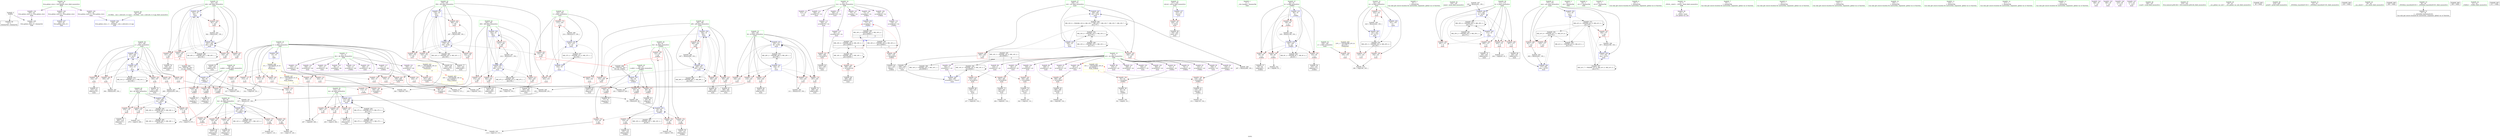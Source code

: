 digraph "SVFG" {
	label="SVFG";

	Node0x56063cde6590 [shape=record,color=grey,label="{NodeID: 0\nNullPtr}"];
	Node0x56063cde6590 -> Node0x56063ce122f0[style=solid];
	Node0x56063cde6590 -> Node0x56063ce16560[style=solid];
	Node0x56063ce148f0 [shape=record,color=red,label="{NodeID: 194\n269\<--175\n\<--dy\nmain\n}"];
	Node0x56063ce148f0 -> Node0x56063ce23b50[style=solid];
	Node0x56063ce11de0 [shape=record,color=purple,label="{NodeID: 111\n314\<--10\n\<--vis\nmain\n}"];
	Node0x56063cdfa340 [shape=record,color=green,label="{NodeID: 28\n62\<--63\ndx\<--dx_field_insensitive\n_Z3dfsii\n}"];
	Node0x56063cdfa340 -> Node0x56063ce184f0[style=solid];
	Node0x56063cdfa340 -> Node0x56063ce185c0[style=solid];
	Node0x56063cdfa340 -> Node0x56063ce18690[style=solid];
	Node0x56063cdfa340 -> Node0x56063ce18760[style=solid];
	Node0x56063cdfa340 -> Node0x56063ce18830[style=solid];
	Node0x56063cdfa340 -> Node0x56063ce1e7c0[style=solid];
	Node0x56063ce1bd80 [shape=record,color=black,label="{NodeID: 388\nMR_49V_2 = PHI(MR_49V_3, MR_49V_1, )\npts\{186 \}\n}"];
	Node0x56063ce1bd80 -> Node0x56063ce1fc10[style=dashed];
	Node0x56063ce1bd80 -> Node0x56063ce1bd80[style=dashed];
	Node0x56063ce22c50 [shape=record,color=grey,label="{NodeID: 305\n306 = Binary(305, 150, )\n}"];
	Node0x56063ce22c50 -> Node0x56063ce1f4c0[style=solid];
	Node0x56063ce15fb0 [shape=record,color=red,label="{NodeID: 222\n340\<--339\n\<--arrayidx69\nmain\n}"];
	Node0x56063ce15fb0 -> Node0x56063ce13980[style=solid];
	Node0x56063ce17a60 [shape=record,color=red,label="{NodeID: 139\n331\<--15\n\<--n\nmain\n}"];
	Node0x56063ce17a60 -> Node0x56063ce25350[style=solid];
	Node0x56063ce126d0 [shape=record,color=black,label="{NodeID: 56\n83\<--82\nconv\<--\n_Z3dfsii\n}"];
	Node0x56063ce126d0 -> Node0x56063ce251d0[style=solid];
	Node0x56063ce25650 [shape=record,color=grey,label="{NodeID: 333\n342 = cmp(341, 16, )\n}"];
	Node0x56063ce1f4c0 [shape=record,color=blue,label="{NodeID: 250\n167\<--306\nj\<--inc53\nmain\n}"];
	Node0x56063ce1f4c0 -> Node0x56063ce19bb0[style=dashed];
	Node0x56063ce1f4c0 -> Node0x56063ce19c80[style=dashed];
	Node0x56063ce1f4c0 -> Node0x56063ce19d50[style=dashed];
	Node0x56063ce1f4c0 -> Node0x56063ce19e20[style=dashed];
	Node0x56063ce1f4c0 -> Node0x56063ce19ef0[style=dashed];
	Node0x56063ce1f4c0 -> Node0x56063ce1ee40[style=dashed];
	Node0x56063ce1f4c0 -> Node0x56063ce1f4c0[style=dashed];
	Node0x56063ce1f4c0 -> Node0x56063ce3f210[style=dashed];
	Node0x56063ce19120 [shape=record,color=red,label="{NodeID: 167\n426\<--157\n\<--retval\nmain\n}"];
	Node0x56063ce19120 -> Node0x56063ce141a0[style=solid];
	Node0x56063ce13d90 [shape=record,color=black,label="{NodeID: 84\n386\<--385\nidxprom96\<--\nmain\n}"];
	Node0x56063cde1f40 [shape=record,color=green,label="{NodeID: 1\n7\<--1\n__dso_handle\<--dummyObj\nGlob }"];
	Node0x56063ce149c0 [shape=record,color=red,label="{NodeID: 195\n272\<--175\n\<--dy\nmain\n}"];
	Node0x56063ce149c0 -> Node0x56063ce23cd0[style=solid];
	Node0x56063ce11eb0 [shape=record,color=purple,label="{NodeID: 112\n346\<--10\narrayidx74\<--vis\nmain\n}"];
	Node0x56063cdfa410 [shape=record,color=green,label="{NodeID: 29\n64\<--65\ndy\<--dy_field_insensitive\n_Z3dfsii\n}"];
	Node0x56063cdfa410 -> Node0x56063ce18900[style=solid];
	Node0x56063cdfa410 -> Node0x56063ce189d0[style=solid];
	Node0x56063cdfa410 -> Node0x56063ce18aa0[style=solid];
	Node0x56063cdfa410 -> Node0x56063ce18b70[style=solid];
	Node0x56063cdfa410 -> Node0x56063ce18c40[style=solid];
	Node0x56063cdfa410 -> Node0x56063ce1e890[style=solid];
	Node0x56063ce1c280 [shape=record,color=black,label="{NodeID: 389\nMR_14V_2 = PHI(MR_14V_3, MR_14V_1, )\npts\{90000 \}\n}"];
	Node0x56063ce1c280 -> Node0x56063ce34410[style=dashed];
	Node0x56063ce22dd0 [shape=record,color=grey,label="{NodeID: 306\n287 = Binary(286, 150, )\n}"];
	Node0x56063ce22dd0 -> Node0x56063ce1f250[style=solid];
	Node0x56063ce16080 [shape=record,color=red,label="{NodeID: 223\n350\<--349\n\<--arrayidx76\nmain\n}"];
	Node0x56063ce16080 -> Node0x56063ce13bf0[style=solid];
	Node0x56063ce17b30 [shape=record,color=red,label="{NodeID: 140\n373\<--15\n\<--n\nmain\n}"];
	Node0x56063ce17b30 -> Node0x56063ce23550[style=solid];
	Node0x56063ce127a0 [shape=record,color=black,label="{NodeID: 57\n95\<--94\nidxprom8\<--\n_Z3dfsii\n}"];
	Node0x56063ce1f590 [shape=record,color=blue,label="{NodeID: 251\n165\<--311\ni6\<--inc56\nmain\n}"];
	Node0x56063ce1f590 -> Node0x56063ce197a0[style=dashed];
	Node0x56063ce1f590 -> Node0x56063ce19870[style=dashed];
	Node0x56063ce1f590 -> Node0x56063ce19940[style=dashed];
	Node0x56063ce1f590 -> Node0x56063ce19a10[style=dashed];
	Node0x56063ce1f590 -> Node0x56063ce19ae0[style=dashed];
	Node0x56063ce1f590 -> Node0x56063ce1f590[style=dashed];
	Node0x56063ce1f590 -> Node0x56063ce3ed10[style=dashed];
	Node0x56063ce191f0 [shape=record,color=red,label="{NodeID: 168\n195\<--159\n\<--z\nmain\n}"];
	Node0x56063ce191f0 -> Node0x56063ce24150[style=solid];
	Node0x56063ce13e60 [shape=record,color=black,label="{NodeID: 85\n389\<--388\nconv98\<--\nmain\n}"];
	Node0x56063ce13e60 -> Node0x56063ce24bd0[style=solid];
	Node0x56063cdf89b0 [shape=record,color=green,label="{NodeID: 2\n16\<--1\n\<--dummyObj\nCan only get source location for instruction, argument, global var or function.}"];
	Node0x56063ce39d10 [shape=record,color=black,label="{NodeID: 362\nMR_8V_2 = PHI(MR_8V_1, MR_8V_4, )\npts\{61 \}\n}"];
	Node0x56063ce14a90 [shape=record,color=red,label="{NodeID: 196\n279\<--175\n\<--dy\nmain\n}"];
	Node0x56063ce14a90 -> Node0x56063ce133d0[style=solid];
	Node0x56063ce11f80 [shape=record,color=purple,label="{NodeID: 113\n349\<--10\narrayidx76\<--vis\nmain\n}"];
	Node0x56063ce11f80 -> Node0x56063ce16080[style=solid];
	Node0x56063cdfa4e0 [shape=record,color=green,label="{NodeID: 30\n154\<--155\nmain\<--main_field_insensitive\n}"];
	Node0x56063ce1c370 [shape=record,color=black,label="{NodeID: 390\nMR_16V_2 = PHI(MR_16V_3, MR_16V_1, )\npts\{120000 \}\n}"];
	Node0x56063ce1c370 -> Node0x56063ce16220[style=dashed];
	Node0x56063ce1c370 -> Node0x56063ce32110[style=dashed];
	Node0x56063ce1c370 -> Node0x56063ce1c370[style=dashed];
	Node0x56063ce22f50 [shape=record,color=grey,label="{NodeID: 307\n292 = Binary(291, 150, )\n}"];
	Node0x56063ce22f50 -> Node0x56063ce1f320[style=solid];
	Node0x56063ce16150 [shape=record,color=red,label="{NodeID: 224\n388\<--387\n\<--arrayidx97\nmain\n}"];
	Node0x56063ce16150 -> Node0x56063ce13e60[style=solid];
	Node0x56063ce17c00 [shape=record,color=red,label="{NodeID: 141\n379\<--15\n\<--n\nmain\n}"];
	Node0x56063ce17c00 -> Node0x56063ce23fd0[style=solid];
	Node0x56063ce12870 [shape=record,color=black,label="{NodeID: 58\n103\<--102\nidxprom11\<--\n_Z3dfsii\n}"];
	Node0x56063ce1f660 [shape=record,color=blue,label="{NodeID: 252\n177\<--16\nans\<--\nmain\n}"];
	Node0x56063ce1f660 -> Node0x56063ce3cf10[style=dashed];
	Node0x56063ce192c0 [shape=record,color=red,label="{NodeID: 169\n194\<--161\n\<--zi\nmain\n}"];
	Node0x56063ce192c0 -> Node0x56063ce24150[style=solid];
	Node0x56063ce13f30 [shape=record,color=black,label="{NodeID: 86\n393\<--392\nidxprom101\<--\nmain\n}"];
	Node0x56063cdf8a40 [shape=record,color=green,label="{NodeID: 3\n18\<--1\n.str\<--dummyObj\nGlob }"];
	Node0x56063ce3a210 [shape=record,color=black,label="{NodeID: 363\nMR_10V_2 = PHI(MR_10V_1, MR_10V_3, )\npts\{63 \}\n}"];
	Node0x56063ce14b60 [shape=record,color=red,label="{NodeID: 197\n356\<--177\n\<--ans\nmain\n}"];
	Node0x56063ce14b60 -> Node0x56063ce230d0[style=solid];
	Node0x56063ce12050 [shape=record,color=purple,label="{NodeID: 114\n394\<--10\narrayidx102\<--vis\nmain\n}"];
	Node0x56063cdfa5b0 [shape=record,color=green,label="{NodeID: 31\n157\<--158\nretval\<--retval_field_insensitive\nmain\n}"];
	Node0x56063cdfa5b0 -> Node0x56063ce19120[style=solid];
	Node0x56063cdfa5b0 -> Node0x56063ce1ea30[style=solid];
	Node0x56063ce1c460 [shape=record,color=black,label="{NodeID: 391\nMR_41V_9 = PHI(MR_41V_11, MR_41V_8, )\npts\{178 \}\n}"];
	Node0x56063ce1c460 -> Node0x56063ce14c30[style=dashed];
	Node0x56063ce1c460 -> Node0x56063ce14d00[style=dashed];
	Node0x56063ce1c460 -> Node0x56063ce1fce0[style=dashed];
	Node0x56063ce1c460 -> Node0x56063ce1a980[style=dashed];
	Node0x56063ce1c460 -> Node0x56063ce1c460[style=dashed];
	Node0x56063ce230d0 [shape=record,color=grey,label="{NodeID: 308\n357 = Binary(356, 150, )\n}"];
	Node0x56063ce230d0 -> Node0x56063ce1f8d0[style=solid];
	Node0x56063ce16220 [shape=record,color=red,label="{NodeID: 225\n398\<--397\n\<--arrayidx104\nmain\n}"];
	Node0x56063ce16220 -> Node0x56063ce140d0[style=solid];
	Node0x56063ce17cd0 [shape=record,color=red,label="{NodeID: 142\n68\<--56\n\<--x.addr\n_Z3dfsii\n}"];
	Node0x56063ce17cd0 -> Node0x56063ce12410[style=solid];
	Node0x56063ce12940 [shape=record,color=black,label="{NodeID: 59\n124\<--123\nidxprom22\<--\n_Z3dfsii\n}"];
	Node0x56063ce1f730 [shape=record,color=blue,label="{NodeID: 253\n179\<--16\ni58\<--\nmain\n}"];
	Node0x56063ce1f730 -> Node0x56063ce14dd0[style=dashed];
	Node0x56063ce1f730 -> Node0x56063ce14ea0[style=dashed];
	Node0x56063ce1f730 -> Node0x56063ce14f70[style=dashed];
	Node0x56063ce1f730 -> Node0x56063ce15040[style=dashed];
	Node0x56063ce1f730 -> Node0x56063ce15110[style=dashed];
	Node0x56063ce1f730 -> Node0x56063ce1fa70[style=dashed];
	Node0x56063ce1f730 -> Node0x56063ce1ae80[style=dashed];
	Node0x56063ce19390 [shape=record,color=red,label="{NodeID: 170\n415\<--161\n\<--zi\nmain\n}"];
	Node0x56063ce14000 [shape=record,color=black,label="{NodeID: 87\n396\<--395\nidxprom103\<--\nmain\n}"];
	Node0x56063cdf9450 [shape=record,color=green,label="{NodeID: 4\n20\<--1\n.str.1\<--dummyObj\nGlob }"];
	Node0x56063ce3a710 [shape=record,color=black,label="{NodeID: 364\nMR_12V_2 = PHI(MR_12V_1, MR_12V_3, )\npts\{65 \}\n}"];
	Node0x56063ce14c30 [shape=record,color=red,label="{NodeID: 198\n401\<--177\n\<--ans\nmain\n}"];
	Node0x56063ce14c30 -> Node0x56063ce22950[style=solid];
	Node0x56063ce12120 [shape=record,color=purple,label="{NodeID: 115\n397\<--10\narrayidx104\<--vis\nmain\n}"];
	Node0x56063ce12120 -> Node0x56063ce16220[style=solid];
	Node0x56063cdfa680 [shape=record,color=green,label="{NodeID: 32\n159\<--160\nz\<--z_field_insensitive\nmain\n}"];
	Node0x56063cdfa680 -> Node0x56063ce191f0[style=solid];
	Node0x56063ce23250 [shape=record,color=grey,label="{NodeID: 309\n99 = Binary(93, 98, )\n}"];
	Node0x56063ce23250 -> Node0x56063ce1e7c0[style=solid];
	Node0x56063ce162f0 [shape=record,color=blue,label="{NodeID: 226\n15\<--16\nn\<--\nGlob }"];
	Node0x56063ce162f0 -> Node0x56063ce48640[style=dashed];
	Node0x56063ce17da0 [shape=record,color=red,label="{NodeID: 143\n76\<--56\n\<--x.addr\n_Z3dfsii\n}"];
	Node0x56063ce17da0 -> Node0x56063ce12530[style=solid];
	Node0x56063ce12a10 [shape=record,color=black,label="{NodeID: 60\n127\<--126\nidxprom24\<--\n_Z3dfsii\n}"];
	Node0x56063ce1f800 [shape=record,color=blue,label="{NodeID: 254\n181\<--16\nj62\<--\nmain\n}"];
	Node0x56063ce1f800 -> Node0x56063ce151e0[style=dashed];
	Node0x56063ce1f800 -> Node0x56063ce152b0[style=dashed];
	Node0x56063ce1f800 -> Node0x56063ce15380[style=dashed];
	Node0x56063ce1f800 -> Node0x56063ce15450[style=dashed];
	Node0x56063ce1f800 -> Node0x56063ce15520[style=dashed];
	Node0x56063ce1f800 -> Node0x56063ce1f800[style=dashed];
	Node0x56063ce1f800 -> Node0x56063ce1f9a0[style=dashed];
	Node0x56063ce1f800 -> Node0x56063ce1b380[style=dashed];
	Node0x56063ce19460 [shape=record,color=red,label="{NodeID: 171\n422\<--161\n\<--zi\nmain\n}"];
	Node0x56063ce19460 -> Node0x56063ce224d0[style=solid];
	Node0x56063ce140d0 [shape=record,color=black,label="{NodeID: 88\n399\<--398\ntobool105\<--\nmain\n}"];
	Node0x56063cdf94e0 [shape=record,color=green,label="{NodeID: 5\n22\<--1\n.str.2\<--dummyObj\nGlob }"];
	Node0x56063ce3ac10 [shape=record,color=black,label="{NodeID: 365\nMR_16V_3 = PHI(MR_16V_2, MR_16V_4, )\npts\{120000 \}\n|{<s0>3|<s1>8}}"];
	Node0x56063ce3ac10:s0 -> Node0x56063ce36110[style=dashed,color=blue];
	Node0x56063ce3ac10:s1 -> Node0x56063ce32110[style=dashed,color=blue];
	Node0x56063ce14d00 [shape=record,color=red,label="{NodeID: 199\n416\<--177\n\<--ans\nmain\n}"];
	Node0x56063ce167b0 [shape=record,color=purple,label="{NodeID: 116\n96\<--13\narrayidx9\<--dir\n_Z3dfsii\n}"];
	Node0x56063cdfa750 [shape=record,color=green,label="{NodeID: 33\n161\<--162\nzi\<--zi_field_insensitive\nmain\n}"];
	Node0x56063cdfa750 -> Node0x56063ce192c0[style=solid];
	Node0x56063cdfa750 -> Node0x56063ce19390[style=solid];
	Node0x56063cdfa750 -> Node0x56063ce19460[style=solid];
	Node0x56063cdfa750 -> Node0x56063ce1eb00[style=solid];
	Node0x56063cdfa750 -> Node0x56063ce1ff50[style=solid];
	Node0x56063ce233d0 [shape=record,color=grey,label="{NodeID: 310\n284 = cmp(283, 132, )\n}"];
	Node0x56063ce163c0 [shape=record,color=blue,label="{NodeID: 227\n443\<--25\nllvm.global_ctors_0\<--\nGlob }"];
	Node0x56063ce17e70 [shape=record,color=red,label="{NodeID: 144\n93\<--56\n\<--x.addr\n_Z3dfsii\n}"];
	Node0x56063ce17e70 -> Node0x56063ce23250[style=solid];
	Node0x56063ce12ae0 [shape=record,color=black,label="{NodeID: 61\n130\<--129\nconv26\<--\n_Z3dfsii\n}"];
	Node0x56063ce12ae0 -> Node0x56063ce24450[style=solid];
	Node0x56063ce32110 [shape=record,color=black,label="{NodeID: 338\nMR_16V_4 = PHI(MR_16V_6, MR_16V_3, )\npts\{120000 \}\n|{|<s4>8}}"];
	Node0x56063ce32110 -> Node0x56063ce16080[style=dashed];
	Node0x56063ce32110 -> Node0x56063ce16220[style=dashed];
	Node0x56063ce32110 -> Node0x56063ce32110[style=dashed];
	Node0x56063ce32110 -> Node0x56063ce1c370[style=dashed];
	Node0x56063ce32110:s4 -> Node0x56063ce1e620[style=dashed,color=red];
	Node0x56063ce1f8d0 [shape=record,color=blue,label="{NodeID: 255\n177\<--357\nans\<--inc78\nmain\n}"];
	Node0x56063ce1f8d0 -> Node0x56063ce38410[style=dashed];
	Node0x56063ce19530 [shape=record,color=red,label="{NodeID: 172\n202\<--163\n\<--i\nmain\n}"];
	Node0x56063ce19530 -> Node0x56063ce24750[style=solid];
	Node0x56063ce141a0 [shape=record,color=black,label="{NodeID: 89\n156\<--426\nmain_ret\<--\nmain\n}"];
	Node0x56063cdf9570 [shape=record,color=green,label="{NodeID: 6\n25\<--1\n\<--dummyObj\nCan only get source location for instruction, argument, global var or function.}"];
	Node0x56063ce14dd0 [shape=record,color=red,label="{NodeID: 200\n324\<--179\n\<--i58\nmain\n}"];
	Node0x56063ce14dd0 -> Node0x56063ce25050[style=solid];
	Node0x56063ce16880 [shape=record,color=purple,label="{NodeID: 117\n97\<--13\narrayidx10\<--dir\n_Z3dfsii\n}"];
	Node0x56063ce16880 -> Node0x56063ce18de0[style=solid];
	Node0x56063cdfa820 [shape=record,color=green,label="{NodeID: 34\n163\<--164\ni\<--i_field_insensitive\nmain\n}"];
	Node0x56063cdfa820 -> Node0x56063ce19530[style=solid];
	Node0x56063cdfa820 -> Node0x56063ce19600[style=solid];
	Node0x56063cdfa820 -> Node0x56063ce196d0[style=solid];
	Node0x56063cdfa820 -> Node0x56063ce1ebd0[style=solid];
	Node0x56063cdfa820 -> Node0x56063ce1eca0[style=solid];
	Node0x56063ce23550 [shape=record,color=grey,label="{NodeID: 311\n374 = cmp(372, 373, )\n}"];
	Node0x56063ce16490 [shape=record,color=blue,label="{NodeID: 228\n444\<--26\nllvm.global_ctors_1\<--_GLOBAL__sub_I_cebrusfs_0_0.cpp\nGlob }"];
	Node0x56063ce17f40 [shape=record,color=red,label="{NodeID: 145\n71\<--58\n\<--y.addr\n_Z3dfsii\n}"];
	Node0x56063ce17f40 -> Node0x56063ce124a0[style=solid];
	Node0x56063ce12bb0 [shape=record,color=black,label="{NodeID: 62\n135\<--134\nidxprom29\<--\n_Z3dfsii\n}"];
	Node0x56063ce1f9a0 [shape=record,color=blue,label="{NodeID: 256\n181\<--362\nj62\<--inc81\nmain\n}"];
	Node0x56063ce1f9a0 -> Node0x56063ce151e0[style=dashed];
	Node0x56063ce1f9a0 -> Node0x56063ce152b0[style=dashed];
	Node0x56063ce1f9a0 -> Node0x56063ce15380[style=dashed];
	Node0x56063ce1f9a0 -> Node0x56063ce15450[style=dashed];
	Node0x56063ce1f9a0 -> Node0x56063ce15520[style=dashed];
	Node0x56063ce1f9a0 -> Node0x56063ce1f800[style=dashed];
	Node0x56063ce1f9a0 -> Node0x56063ce1f9a0[style=dashed];
	Node0x56063ce1f9a0 -> Node0x56063ce1b380[style=dashed];
	Node0x56063ce19600 [shape=record,color=red,label="{NodeID: 173\n206\<--163\n\<--i\nmain\n}"];
	Node0x56063ce19600 -> Node0x56063ce12e20[style=solid];
	Node0x56063ce14270 [shape=record,color=purple,label="{NodeID: 90\n35\<--4\n\<--_ZStL8__ioinit\n__cxx_global_var_init\n}"];
	Node0x56063cde6620 [shape=record,color=green,label="{NodeID: 7\n75\<--1\n\<--dummyObj\nCan only get source location for instruction, argument, global var or function.}"];
	Node0x56063ce14ea0 [shape=record,color=red,label="{NodeID: 201\n334\<--179\n\<--i58\nmain\n}"];
	Node0x56063ce14ea0 -> Node0x56063ce137e0[style=solid];
	Node0x56063ce16950 [shape=record,color=purple,label="{NodeID: 118\n104\<--13\narrayidx12\<--dir\n_Z3dfsii\n}"];
	Node0x56063cdfa8f0 [shape=record,color=green,label="{NodeID: 35\n165\<--166\ni6\<--i6_field_insensitive\nmain\n}"];
	Node0x56063cdfa8f0 -> Node0x56063ce197a0[style=solid];
	Node0x56063cdfa8f0 -> Node0x56063ce19870[style=solid];
	Node0x56063cdfa8f0 -> Node0x56063ce19940[style=solid];
	Node0x56063cdfa8f0 -> Node0x56063ce19a10[style=solid];
	Node0x56063cdfa8f0 -> Node0x56063ce19ae0[style=solid];
	Node0x56063cdfa8f0 -> Node0x56063ce1ed70[style=solid];
	Node0x56063cdfa8f0 -> Node0x56063ce1f590[style=solid];
	Node0x56063ce236d0 [shape=record,color=grey,label="{NodeID: 312\n263 = cmp(16, 262, )\n}"];
	Node0x56063ce16560 [shape=record,color=blue, style = dotted,label="{NodeID: 229\n445\<--3\nllvm.global_ctors_2\<--dummyVal\nGlob }"];
	Node0x56063ce18010 [shape=record,color=red,label="{NodeID: 146\n79\<--58\n\<--y.addr\n_Z3dfsii\n}"];
	Node0x56063ce18010 -> Node0x56063ce12600[style=solid];
	Node0x56063ce12c80 [shape=record,color=black,label="{NodeID: 63\n138\<--137\nidxprom31\<--\n_Z3dfsii\n}"];
	Node0x56063ce1fa70 [shape=record,color=blue,label="{NodeID: 257\n179\<--367\ni58\<--inc84\nmain\n}"];
	Node0x56063ce1fa70 -> Node0x56063ce14dd0[style=dashed];
	Node0x56063ce1fa70 -> Node0x56063ce14ea0[style=dashed];
	Node0x56063ce1fa70 -> Node0x56063ce14f70[style=dashed];
	Node0x56063ce1fa70 -> Node0x56063ce15040[style=dashed];
	Node0x56063ce1fa70 -> Node0x56063ce15110[style=dashed];
	Node0x56063ce1fa70 -> Node0x56063ce1fa70[style=dashed];
	Node0x56063ce1fa70 -> Node0x56063ce1ae80[style=dashed];
	Node0x56063ce196d0 [shape=record,color=red,label="{NodeID: 174\n213\<--163\n\<--i\nmain\n}"];
	Node0x56063ce196d0 -> Node0x56063ce221d0[style=solid];
	Node0x56063ce14340 [shape=record,color=purple,label="{NodeID: 91\n78\<--8\narrayidx4\<--str\n_Z3dfsii\n}"];
	Node0x56063cde66b0 [shape=record,color=green,label="{NodeID: 8\n91\<--1\n\<--dummyObj\nCan only get source location for instruction, argument, global var or function.}"];
	Node0x56063ce14f70 [shape=record,color=red,label="{NodeID: 202\n344\<--179\n\<--i58\nmain\n}"];
	Node0x56063ce14f70 -> Node0x56063ce13a50[style=solid];
	Node0x56063ce16a20 [shape=record,color=purple,label="{NodeID: 119\n105\<--13\narrayidx13\<--dir\n_Z3dfsii\n}"];
	Node0x56063ce16a20 -> Node0x56063ce18eb0[style=solid];
	Node0x56063cdfa9c0 [shape=record,color=green,label="{NodeID: 36\n167\<--168\nj\<--j_field_insensitive\nmain\n}"];
	Node0x56063cdfa9c0 -> Node0x56063ce19bb0[style=solid];
	Node0x56063cdfa9c0 -> Node0x56063ce19c80[style=solid];
	Node0x56063cdfa9c0 -> Node0x56063ce19d50[style=solid];
	Node0x56063cdfa9c0 -> Node0x56063ce19e20[style=solid];
	Node0x56063cdfa9c0 -> Node0x56063ce19ef0[style=solid];
	Node0x56063cdfa9c0 -> Node0x56063ce1ee40[style=solid];
	Node0x56063cdfa9c0 -> Node0x56063ce1f4c0[style=solid];
	Node0x56063ce23850 [shape=record,color=grey,label="{NodeID: 313\n267 = cmp(265, 266, )\n}"];
	Node0x56063ce16630 [shape=record,color=blue,label="{NodeID: 230\n56\<--54\nx.addr\<--x\n_Z3dfsii\n}"];
	Node0x56063ce16630 -> Node0x56063ce17cd0[style=dashed];
	Node0x56063ce16630 -> Node0x56063ce17da0[style=dashed];
	Node0x56063ce16630 -> Node0x56063ce17e70[style=dashed];
	Node0x56063ce180e0 [shape=record,color=red,label="{NodeID: 147\n101\<--58\n\<--y.addr\n_Z3dfsii\n}"];
	Node0x56063ce180e0 -> Node0x56063ce22650[style=solid];
	Node0x56063ce12d50 [shape=record,color=black,label="{NodeID: 64\n141\<--140\ntobool\<--\n_Z3dfsii\n}"];
	Node0x56063ce49630 [shape=record,color=yellow,style=double,label="{NodeID: 424\n18V_1 = ENCHI(MR_18V_0)\npts\{140000 \}\nFun[main]|{|<s2>8}}"];
	Node0x56063ce49630 -> Node0x56063ce15d40[style=dashed];
	Node0x56063ce49630 -> Node0x56063ce15e10[style=dashed];
	Node0x56063ce49630:s2 -> Node0x56063ce48560[style=dashed,color=red];
	Node0x56063ce1fb40 [shape=record,color=blue,label="{NodeID: 258\n183\<--16\ni86\<--\nmain\n}"];
	Node0x56063ce1fb40 -> Node0x56063ce155f0[style=dashed];
	Node0x56063ce1fb40 -> Node0x56063ce156c0[style=dashed];
	Node0x56063ce1fb40 -> Node0x56063ce15790[style=dashed];
	Node0x56063ce1fb40 -> Node0x56063ce15860[style=dashed];
	Node0x56063ce1fb40 -> Node0x56063ce1fe80[style=dashed];
	Node0x56063ce1fb40 -> Node0x56063ce1b880[style=dashed];
	Node0x56063ce197a0 [shape=record,color=red,label="{NodeID: 175\n219\<--165\n\<--i6\nmain\n}"];
	Node0x56063ce197a0 -> Node0x56063ce245d0[style=solid];
	Node0x56063ce14410 [shape=record,color=purple,label="{NodeID: 92\n81\<--8\narrayidx6\<--str\n_Z3dfsii\n}"];
	Node0x56063ce14410 -> Node0x56063ce18d10[style=solid];
	Node0x56063cde6780 [shape=record,color=green,label="{NodeID: 9\n132\<--1\n\<--dummyObj\nCan only get source location for instruction, argument, global var or function.}"];
	Node0x56063ce15040 [shape=record,color=red,label="{NodeID: 203\n353\<--179\n\<--i58\nmain\n|{<s0>8}}"];
	Node0x56063ce15040:s0 -> Node0x56063ce626c0[style=solid,color=red];
	Node0x56063ce16af0 [shape=record,color=purple,label="{NodeID: 120\n249\<--13\narrayidx22\<--dir\nmain\n}"];
	Node0x56063cdfaa90 [shape=record,color=green,label="{NodeID: 37\n169\<--170\ncnt\<--cnt_field_insensitive\nmain\n}"];
	Node0x56063cdfaa90 -> Node0x56063ce19fc0[style=solid];
	Node0x56063cdfaa90 -> Node0x56063ce1a090[style=solid];
	Node0x56063cdfaa90 -> Node0x56063ce1ef10[style=solid];
	Node0x56063cdfaa90 -> Node0x56063ce1f250[style=solid];
	Node0x56063ce35810 [shape=record,color=yellow,style=double,label="{NodeID: 397\n2V_1 = ENCHI(MR_2V_0)\npts\{17 \}\nFun[_Z3dfsii]|{|<s2>3}}"];
	Node0x56063ce35810 -> Node0x56063ce173e0[style=dashed];
	Node0x56063ce35810 -> Node0x56063ce174b0[style=dashed];
	Node0x56063ce35810:s2 -> Node0x56063ce35810[style=dashed,color=red];
	Node0x56063ce239d0 [shape=record,color=grey,label="{NodeID: 314\n237 = cmp(236, 132, )\n}"];
	Node0x56063ce1e590 [shape=record,color=blue,label="{NodeID: 231\n58\<--55\ny.addr\<--y\n_Z3dfsii\n}"];
	Node0x56063ce1e590 -> Node0x56063ce17f40[style=dashed];
	Node0x56063ce1e590 -> Node0x56063ce18010[style=dashed];
	Node0x56063ce1e590 -> Node0x56063ce180e0[style=dashed];
	Node0x56063ce181b0 [shape=record,color=red,label="{NodeID: 148\n89\<--60\n\<--k\n_Z3dfsii\n}"];
	Node0x56063ce181b0 -> Node0x56063ce254d0[style=solid];
	Node0x56063ce12e20 [shape=record,color=black,label="{NodeID: 65\n207\<--206\nidxprom\<--\nmain\n}"];
	Node0x56063ce1fc10 [shape=record,color=blue,label="{NodeID: 259\n185\<--16\nj90\<--\nmain\n}"];
	Node0x56063ce1fc10 -> Node0x56063ce15930[style=dashed];
	Node0x56063ce1fc10 -> Node0x56063ce15a00[style=dashed];
	Node0x56063ce1fc10 -> Node0x56063ce15ad0[style=dashed];
	Node0x56063ce1fc10 -> Node0x56063ce15ba0[style=dashed];
	Node0x56063ce1fc10 -> Node0x56063ce1fc10[style=dashed];
	Node0x56063ce1fc10 -> Node0x56063ce1fdb0[style=dashed];
	Node0x56063ce1fc10 -> Node0x56063ce1bd80[style=dashed];
	Node0x56063ce19870 [shape=record,color=red,label="{NodeID: 176\n229\<--165\n\<--i6\nmain\n}"];
	Node0x56063ce19870 -> Node0x56063ce12ef0[style=solid];
	Node0x56063ce144e0 [shape=record,color=purple,label="{NodeID: 93\n125\<--8\narrayidx23\<--str\n_Z3dfsii\n}"];
	Node0x56063cde55b0 [shape=record,color=green,label="{NodeID: 10\n150\<--1\n\<--dummyObj\nCan only get source location for instruction, argument, global var or function.}"];
	Node0x56063ce15110 [shape=record,color=red,label="{NodeID: 204\n366\<--179\n\<--i58\nmain\n}"];
	Node0x56063ce15110 -> Node0x56063ce21bd0[style=solid];
	Node0x56063ce16bc0 [shape=record,color=purple,label="{NodeID: 121\n250\<--13\narrayidx23\<--dir\nmain\n}"];
	Node0x56063ce16bc0 -> Node0x56063ce15d40[style=solid];
	Node0x56063cdfab60 [shape=record,color=green,label="{NodeID: 38\n171\<--172\nk\<--k_field_insensitive\nmain\n}"];
	Node0x56063cdfab60 -> Node0x56063ce1a160[style=solid];
	Node0x56063cdfab60 -> Node0x56063ce1a230[style=solid];
	Node0x56063cdfab60 -> Node0x56063ce1a300[style=solid];
	Node0x56063cdfab60 -> Node0x56063ce1a3d0[style=solid];
	Node0x56063cdfab60 -> Node0x56063ce1efe0[style=solid];
	Node0x56063cdfab60 -> Node0x56063ce1f320[style=solid];
	Node0x56063ce23b50 [shape=record,color=grey,label="{NodeID: 315\n270 = cmp(16, 269, )\n}"];
	Node0x56063ce1e620 [shape=record,color=blue,label="{NodeID: 232\n73\<--75\narrayidx2\<--\n_Z3dfsii\n}"];
	Node0x56063ce1e620 -> Node0x56063ce36110[style=dashed];
	Node0x56063ce1e620 -> Node0x56063ce3ac10[style=dashed];
	Node0x56063ce18280 [shape=record,color=red,label="{NodeID: 149\n94\<--60\n\<--k\n_Z3dfsii\n}"];
	Node0x56063ce18280 -> Node0x56063ce127a0[style=solid];
	Node0x56063ce12ef0 [shape=record,color=black,label="{NodeID: 66\n230\<--229\nidxprom13\<--\nmain\n}"];
	Node0x56063ce1fce0 [shape=record,color=blue,label="{NodeID: 260\n177\<--402\nans\<--inc107\nmain\n}"];
	Node0x56063ce1fce0 -> Node0x56063ce1c460[style=dashed];
	Node0x56063ce19940 [shape=record,color=red,label="{NodeID: 177\n246\<--165\n\<--i6\nmain\n}"];
	Node0x56063ce19940 -> Node0x56063ce21d50[style=solid];
	Node0x56063ce145b0 [shape=record,color=purple,label="{NodeID: 94\n128\<--8\narrayidx25\<--str\n_Z3dfsii\n}"];
	Node0x56063ce145b0 -> Node0x56063ce18f80[style=solid];
	Node0x56063cde5680 [shape=record,color=green,label="{NodeID: 11\n316\<--1\n\<--dummyObj\nCan only get source location for instruction, argument, global var or function.}"];
	Node0x56063ce151e0 [shape=record,color=red,label="{NodeID: 205\n330\<--181\n\<--j62\nmain\n}"];
	Node0x56063ce151e0 -> Node0x56063ce25350[style=solid];
	Node0x56063ce16c90 [shape=record,color=purple,label="{NodeID: 122\n257\<--13\narrayidx25\<--dir\nmain\n}"];
	Node0x56063cdfac30 [shape=record,color=green,label="{NodeID: 39\n173\<--174\ndx\<--dx_field_insensitive\nmain\n}"];
	Node0x56063cdfac30 -> Node0x56063ce1a4a0[style=solid];
	Node0x56063cdfac30 -> Node0x56063ce14750[style=solid];
	Node0x56063cdfac30 -> Node0x56063ce14820[style=solid];
	Node0x56063cdfac30 -> Node0x56063ce1f0b0[style=solid];
	Node0x56063ce23cd0 [shape=record,color=grey,label="{NodeID: 316\n274 = cmp(272, 273, )\n}"];
	Node0x56063ce1e6f0 [shape=record,color=blue,label="{NodeID: 233\n60\<--16\nk\<--\n_Z3dfsii\n}"];
	Node0x56063ce1e6f0 -> Node0x56063ce181b0[style=dashed];
	Node0x56063ce1e6f0 -> Node0x56063ce18280[style=dashed];
	Node0x56063ce1e6f0 -> Node0x56063ce18350[style=dashed];
	Node0x56063ce1e6f0 -> Node0x56063ce18420[style=dashed];
	Node0x56063ce1e6f0 -> Node0x56063ce1e960[style=dashed];
	Node0x56063ce1e6f0 -> Node0x56063ce39d10[style=dashed];
	Node0x56063ce18350 [shape=record,color=red,label="{NodeID: 150\n102\<--60\n\<--k\n_Z3dfsii\n}"];
	Node0x56063ce18350 -> Node0x56063ce12870[style=solid];
	Node0x56063ce12fc0 [shape=record,color=black,label="{NodeID: 67\n233\<--232\nidxprom15\<--\nmain\n}"];
	Node0x56063ce1fdb0 [shape=record,color=blue,label="{NodeID: 261\n185\<--407\nj90\<--inc110\nmain\n}"];
	Node0x56063ce1fdb0 -> Node0x56063ce15930[style=dashed];
	Node0x56063ce1fdb0 -> Node0x56063ce15a00[style=dashed];
	Node0x56063ce1fdb0 -> Node0x56063ce15ad0[style=dashed];
	Node0x56063ce1fdb0 -> Node0x56063ce15ba0[style=dashed];
	Node0x56063ce1fdb0 -> Node0x56063ce1fc10[style=dashed];
	Node0x56063ce1fdb0 -> Node0x56063ce1fdb0[style=dashed];
	Node0x56063ce1fdb0 -> Node0x56063ce1bd80[style=dashed];
	Node0x56063ce19a10 [shape=record,color=red,label="{NodeID: 178\n297\<--165\n\<--i6\nmain\n}"];
	Node0x56063ce19a10 -> Node0x56063ce13640[style=solid];
	Node0x56063ce14680 [shape=record,color=purple,label="{NodeID: 95\n208\<--8\narrayidx\<--str\nmain\n}"];
	Node0x56063cde5750 [shape=record,color=green,label="{NodeID: 12\n317\<--1\n\<--dummyObj\nCan only get source location for instruction, argument, global var or function.}"];
	Node0x56063ce3cf10 [shape=record,color=black,label="{NodeID: 372\nMR_41V_4 = PHI(MR_41V_5, MR_41V_3, )\npts\{178 \}\n}"];
	Node0x56063ce3cf10 -> Node0x56063ce14b60[style=dashed];
	Node0x56063ce3cf10 -> Node0x56063ce14d00[style=dashed];
	Node0x56063ce3cf10 -> Node0x56063ce1f8d0[style=dashed];
	Node0x56063ce3cf10 -> Node0x56063ce38410[style=dashed];
	Node0x56063ce3cf10 -> Node0x56063ce3cf10[style=dashed];
	Node0x56063ce3cf10 -> Node0x56063ce1a980[style=dashed];
	Node0x56063ce3cf10 -> Node0x56063ce1c460[style=dashed];
	Node0x56063ce152b0 [shape=record,color=red,label="{NodeID: 206\n337\<--181\n\<--j62\nmain\n}"];
	Node0x56063ce152b0 -> Node0x56063ce138b0[style=solid];
	Node0x56063ce16d60 [shape=record,color=purple,label="{NodeID: 123\n258\<--13\narrayidx26\<--dir\nmain\n}"];
	Node0x56063ce16d60 -> Node0x56063ce15e10[style=solid];
	Node0x56063cdfad00 [shape=record,color=green,label="{NodeID: 40\n175\<--176\ndy\<--dy_field_insensitive\nmain\n}"];
	Node0x56063cdfad00 -> Node0x56063ce148f0[style=solid];
	Node0x56063cdfad00 -> Node0x56063ce149c0[style=solid];
	Node0x56063cdfad00 -> Node0x56063ce14a90[style=solid];
	Node0x56063cdfad00 -> Node0x56063ce1f180[style=solid];
	Node0x56063ce23e50 [shape=record,color=grey,label="{NodeID: 317\n244 = cmp(243, 91, )\n}"];
	Node0x56063ce1e7c0 [shape=record,color=blue,label="{NodeID: 234\n62\<--99\ndx\<--add\n_Z3dfsii\n}"];
	Node0x56063ce1e7c0 -> Node0x56063ce184f0[style=dashed];
	Node0x56063ce1e7c0 -> Node0x56063ce185c0[style=dashed];
	Node0x56063ce1e7c0 -> Node0x56063ce18690[style=dashed];
	Node0x56063ce1e7c0 -> Node0x56063ce18760[style=dashed];
	Node0x56063ce1e7c0 -> Node0x56063ce18830[style=dashed];
	Node0x56063ce1e7c0 -> Node0x56063ce1e7c0[style=dashed];
	Node0x56063ce1e7c0 -> Node0x56063ce3a210[style=dashed];
	Node0x56063ce18420 [shape=record,color=red,label="{NodeID: 151\n148\<--60\n\<--k\n_Z3dfsii\n}"];
	Node0x56063ce18420 -> Node0x56063ce22350[style=solid];
	Node0x56063ce13090 [shape=record,color=black,label="{NodeID: 68\n236\<--235\nconv\<--\nmain\n}"];
	Node0x56063ce13090 -> Node0x56063ce239d0[style=solid];
	Node0x56063ce34410 [shape=record,color=black,label="{NodeID: 345\nMR_14V_3 = PHI(MR_14V_4, MR_14V_2, )\npts\{90000 \}\n|{|<s4>8}}"];
	Node0x56063ce34410 -> Node0x56063ce15fb0[style=dashed];
	Node0x56063ce34410 -> Node0x56063ce16150[style=dashed];
	Node0x56063ce34410 -> Node0x56063ce37f10[style=dashed];
	Node0x56063ce34410 -> Node0x56063ce1c280[style=dashed];
	Node0x56063ce34410:s4 -> Node0x56063ce483a0[style=dashed,color=red];
	Node0x56063ce1fe80 [shape=record,color=blue,label="{NodeID: 262\n183\<--412\ni86\<--inc113\nmain\n}"];
	Node0x56063ce1fe80 -> Node0x56063ce155f0[style=dashed];
	Node0x56063ce1fe80 -> Node0x56063ce156c0[style=dashed];
	Node0x56063ce1fe80 -> Node0x56063ce15790[style=dashed];
	Node0x56063ce1fe80 -> Node0x56063ce15860[style=dashed];
	Node0x56063ce1fe80 -> Node0x56063ce1fe80[style=dashed];
	Node0x56063ce1fe80 -> Node0x56063ce1b880[style=dashed];
	Node0x56063ce19ae0 [shape=record,color=red,label="{NodeID: 179\n310\<--165\n\<--i6\nmain\n}"];
	Node0x56063ce19ae0 -> Node0x56063ce22ad0[style=solid];
	Node0x56063ce111b0 [shape=record,color=purple,label="{NodeID: 96\n209\<--8\narraydecay\<--str\nmain\n}"];
	Node0x56063cde5850 [shape=record,color=green,label="{NodeID: 13\n318\<--1\n\<--dummyObj\nCan only get source location for instruction, argument, global var or function.}"];
	Node0x56063ce15380 [shape=record,color=red,label="{NodeID: 207\n347\<--181\n\<--j62\nmain\n}"];
	Node0x56063ce15380 -> Node0x56063ce13b20[style=solid];
	Node0x56063ce16e30 [shape=record,color=purple,label="{NodeID: 124\n188\<--18\n\<--.str\nmain\n}"];
	Node0x56063cdfadd0 [shape=record,color=green,label="{NodeID: 41\n177\<--178\nans\<--ans_field_insensitive\nmain\n}"];
	Node0x56063cdfadd0 -> Node0x56063ce14b60[style=solid];
	Node0x56063cdfadd0 -> Node0x56063ce14c30[style=solid];
	Node0x56063cdfadd0 -> Node0x56063ce14d00[style=solid];
	Node0x56063cdfadd0 -> Node0x56063ce1f660[style=solid];
	Node0x56063cdfadd0 -> Node0x56063ce1f8d0[style=solid];
	Node0x56063cdfadd0 -> Node0x56063ce1fce0[style=solid];
	Node0x56063ce23fd0 [shape=record,color=grey,label="{NodeID: 318\n380 = cmp(378, 379, )\n}"];
	Node0x56063ce1e890 [shape=record,color=blue,label="{NodeID: 235\n64\<--107\ndy\<--add14\n_Z3dfsii\n}"];
	Node0x56063ce1e890 -> Node0x56063ce18900[style=dashed];
	Node0x56063ce1e890 -> Node0x56063ce189d0[style=dashed];
	Node0x56063ce1e890 -> Node0x56063ce18aa0[style=dashed];
	Node0x56063ce1e890 -> Node0x56063ce18b70[style=dashed];
	Node0x56063ce1e890 -> Node0x56063ce18c40[style=dashed];
	Node0x56063ce1e890 -> Node0x56063ce1e890[style=dashed];
	Node0x56063ce1e890 -> Node0x56063ce3a710[style=dashed];
	Node0x56063ce184f0 [shape=record,color=red,label="{NodeID: 152\n109\<--62\n\<--dx\n_Z3dfsii\n}"];
	Node0x56063ce184f0 -> Node0x56063ce248d0[style=solid];
	Node0x56063ce13160 [shape=record,color=black,label="{NodeID: 69\n248\<--247\nidxprom21\<--\nmain\n}"];
	Node0x56063ce34910 [shape=record,color=black,label="{NodeID: 346\nMR_33V_9 = PHI(MR_33V_8, MR_33V_7, MR_33V_7, MR_33V_7, MR_33V_7, MR_33V_7, )\npts\{170 \}\n}"];
	Node0x56063ce34910 -> Node0x56063ce19fc0[style=dashed];
	Node0x56063ce34910 -> Node0x56063ce1a090[style=dashed];
	Node0x56063ce34910 -> Node0x56063ce1f250[style=dashed];
	Node0x56063ce34910 -> Node0x56063ce34910[style=dashed];
	Node0x56063ce34910 -> Node0x56063ce36b10[style=dashed];
	Node0x56063ce1ff50 [shape=record,color=blue,label="{NodeID: 263\n161\<--423\nzi\<--inc117\nmain\n}"];
	Node0x56063ce1ff50 -> Node0x56063ce3e310[style=dashed];
	Node0x56063ce19bb0 [shape=record,color=red,label="{NodeID: 180\n225\<--167\n\<--j\nmain\n}"];
	Node0x56063ce19bb0 -> Node0x56063ce242d0[style=solid];
	Node0x56063ce11280 [shape=record,color=purple,label="{NodeID: 97\n231\<--8\narrayidx14\<--str\nmain\n}"];
	Node0x56063cde5920 [shape=record,color=green,label="{NodeID: 14\n4\<--6\n_ZStL8__ioinit\<--_ZStL8__ioinit_field_insensitive\nGlob }"];
	Node0x56063cde5920 -> Node0x56063ce14270[style=solid];
	Node0x56063ce15450 [shape=record,color=red,label="{NodeID: 208\n354\<--181\n\<--j62\nmain\n|{<s0>8}}"];
	Node0x56063ce15450:s0 -> Node0x56063ce62940[style=solid,color=red];
	Node0x56063ce16f00 [shape=record,color=purple,label="{NodeID: 125\n198\<--18\n\<--.str\nmain\n}"];
	Node0x56063cdfaea0 [shape=record,color=green,label="{NodeID: 42\n179\<--180\ni58\<--i58_field_insensitive\nmain\n}"];
	Node0x56063cdfaea0 -> Node0x56063ce14dd0[style=solid];
	Node0x56063cdfaea0 -> Node0x56063ce14ea0[style=solid];
	Node0x56063cdfaea0 -> Node0x56063ce14f70[style=solid];
	Node0x56063cdfaea0 -> Node0x56063ce15040[style=solid];
	Node0x56063cdfaea0 -> Node0x56063ce15110[style=solid];
	Node0x56063cdfaea0 -> Node0x56063ce1f730[style=solid];
	Node0x56063cdfaea0 -> Node0x56063ce1fa70[style=solid];
	Node0x56063ce24150 [shape=record,color=grey,label="{NodeID: 319\n196 = cmp(194, 195, )\n}"];
	Node0x56063ce1e960 [shape=record,color=blue,label="{NodeID: 236\n60\<--149\nk\<--inc\n_Z3dfsii\n}"];
	Node0x56063ce1e960 -> Node0x56063ce181b0[style=dashed];
	Node0x56063ce1e960 -> Node0x56063ce18280[style=dashed];
	Node0x56063ce1e960 -> Node0x56063ce18350[style=dashed];
	Node0x56063ce1e960 -> Node0x56063ce18420[style=dashed];
	Node0x56063ce1e960 -> Node0x56063ce1e960[style=dashed];
	Node0x56063ce1e960 -> Node0x56063ce39d10[style=dashed];
	Node0x56063ce185c0 [shape=record,color=red,label="{NodeID: 153\n112\<--62\n\<--dx\n_Z3dfsii\n}"];
	Node0x56063ce185c0 -> Node0x56063ce24a50[style=solid];
	Node0x56063ce13230 [shape=record,color=black,label="{NodeID: 70\n256\<--255\nidxprom24\<--\nmain\n}"];
	Node0x56063ce19c80 [shape=record,color=red,label="{NodeID: 181\n232\<--167\n\<--j\nmain\n}"];
	Node0x56063ce19c80 -> Node0x56063ce12fc0[style=solid];
	Node0x56063ce11350 [shape=record,color=purple,label="{NodeID: 98\n234\<--8\narrayidx16\<--str\nmain\n}"];
	Node0x56063ce11350 -> Node0x56063ce15c70[style=solid];
	Node0x56063cde59f0 [shape=record,color=green,label="{NodeID: 15\n8\<--9\nstr\<--str_field_insensitive\nGlob }"];
	Node0x56063cde59f0 -> Node0x56063ce14340[style=solid];
	Node0x56063cde59f0 -> Node0x56063ce14410[style=solid];
	Node0x56063cde59f0 -> Node0x56063ce144e0[style=solid];
	Node0x56063cde59f0 -> Node0x56063ce145b0[style=solid];
	Node0x56063cde59f0 -> Node0x56063ce14680[style=solid];
	Node0x56063cde59f0 -> Node0x56063ce111b0[style=solid];
	Node0x56063cde59f0 -> Node0x56063ce11280[style=solid];
	Node0x56063cde59f0 -> Node0x56063ce11350[style=solid];
	Node0x56063cde59f0 -> Node0x56063ce11420[style=solid];
	Node0x56063cde59f0 -> Node0x56063ce114f0[style=solid];
	Node0x56063cde59f0 -> Node0x56063ce115c0[style=solid];
	Node0x56063cde59f0 -> Node0x56063ce11690[style=solid];
	Node0x56063cde59f0 -> Node0x56063ce11760[style=solid];
	Node0x56063cde59f0 -> Node0x56063ce11830[style=solid];
	Node0x56063cde59f0 -> Node0x56063ce11900[style=solid];
	Node0x56063cde59f0 -> Node0x56063ce119d0[style=solid];
	Node0x56063ce15520 [shape=record,color=red,label="{NodeID: 209\n361\<--181\n\<--j62\nmain\n}"];
	Node0x56063ce15520 -> Node0x56063ce227d0[style=solid];
	Node0x56063ce16fd0 [shape=record,color=purple,label="{NodeID: 126\n210\<--20\n\<--.str.1\nmain\n}"];
	Node0x56063ce10ee0 [shape=record,color=green,label="{NodeID: 43\n181\<--182\nj62\<--j62_field_insensitive\nmain\n}"];
	Node0x56063ce10ee0 -> Node0x56063ce151e0[style=solid];
	Node0x56063ce10ee0 -> Node0x56063ce152b0[style=solid];
	Node0x56063ce10ee0 -> Node0x56063ce15380[style=solid];
	Node0x56063ce10ee0 -> Node0x56063ce15450[style=solid];
	Node0x56063ce10ee0 -> Node0x56063ce15520[style=solid];
	Node0x56063ce10ee0 -> Node0x56063ce1f800[style=solid];
	Node0x56063ce10ee0 -> Node0x56063ce1f9a0[style=solid];
	Node0x56063ce483a0 [shape=record,color=yellow,style=double,label="{NodeID: 403\n14V_1 = ENCHI(MR_14V_0)\npts\{90000 \}\nFun[_Z3dfsii]|{|<s2>3}}"];
	Node0x56063ce483a0 -> Node0x56063ce18d10[style=dashed];
	Node0x56063ce483a0 -> Node0x56063ce18f80[style=dashed];
	Node0x56063ce483a0:s2 -> Node0x56063ce483a0[style=dashed,color=red];
	Node0x56063ce242d0 [shape=record,color=grey,label="{NodeID: 320\n227 = cmp(225, 226, )\n}"];
	Node0x56063ce1ea30 [shape=record,color=blue,label="{NodeID: 237\n157\<--16\nretval\<--\nmain\n}"];
	Node0x56063ce1ea30 -> Node0x56063ce19120[style=dashed];
	Node0x56063ce18690 [shape=record,color=red,label="{NodeID: 154\n123\<--62\n\<--dx\n_Z3dfsii\n}"];
	Node0x56063ce18690 -> Node0x56063ce12940[style=solid];
	Node0x56063ce13300 [shape=record,color=black,label="{NodeID: 71\n277\<--276\nidxprom35\<--\nmain\n}"];
	Node0x56063ce19d50 [shape=record,color=red,label="{NodeID: 182\n254\<--167\n\<--j\nmain\n}"];
	Node0x56063ce19d50 -> Node0x56063ce21a50[style=solid];
	Node0x56063ce11420 [shape=record,color=purple,label="{NodeID: 99\n278\<--8\narrayidx36\<--str\nmain\n}"];
	Node0x56063cdf9c50 [shape=record,color=green,label="{NodeID: 16\n10\<--12\nvis\<--vis_field_insensitive\nGlob }"];
	Node0x56063cdf9c50 -> Node0x56063ce11aa0[style=solid];
	Node0x56063cdf9c50 -> Node0x56063ce11b70[style=solid];
	Node0x56063cdf9c50 -> Node0x56063ce11c40[style=solid];
	Node0x56063cdf9c50 -> Node0x56063ce11d10[style=solid];
	Node0x56063cdf9c50 -> Node0x56063ce11de0[style=solid];
	Node0x56063cdf9c50 -> Node0x56063ce11eb0[style=solid];
	Node0x56063cdf9c50 -> Node0x56063ce11f80[style=solid];
	Node0x56063cdf9c50 -> Node0x56063ce12050[style=solid];
	Node0x56063cdf9c50 -> Node0x56063ce12120[style=solid];
	Node0x56063ce3e310 [shape=record,color=black,label="{NodeID: 376\nMR_25V_3 = PHI(MR_25V_4, MR_25V_2, )\npts\{162 \}\n}"];
	Node0x56063ce3e310 -> Node0x56063ce192c0[style=dashed];
	Node0x56063ce3e310 -> Node0x56063ce19390[style=dashed];
	Node0x56063ce3e310 -> Node0x56063ce19460[style=dashed];
	Node0x56063ce3e310 -> Node0x56063ce1ff50[style=dashed];
	Node0x56063ce21a50 [shape=record,color=grey,label="{NodeID: 293\n260 = Binary(254, 259, )\n}"];
	Node0x56063ce21a50 -> Node0x56063ce1f180[style=solid];
	Node0x56063ce155f0 [shape=record,color=red,label="{NodeID: 210\n372\<--183\n\<--i86\nmain\n}"];
	Node0x56063ce155f0 -> Node0x56063ce23550[style=solid];
	Node0x56063ce170a0 [shape=record,color=purple,label="{NodeID: 127\n417\<--22\n\<--.str.2\nmain\n}"];
	Node0x56063ce10f70 [shape=record,color=green,label="{NodeID: 44\n183\<--184\ni86\<--i86_field_insensitive\nmain\n}"];
	Node0x56063ce10f70 -> Node0x56063ce155f0[style=solid];
	Node0x56063ce10f70 -> Node0x56063ce156c0[style=solid];
	Node0x56063ce10f70 -> Node0x56063ce15790[style=solid];
	Node0x56063ce10f70 -> Node0x56063ce15860[style=solid];
	Node0x56063ce10f70 -> Node0x56063ce1fb40[style=solid];
	Node0x56063ce10f70 -> Node0x56063ce1fe80[style=solid];
	Node0x56063ce24450 [shape=record,color=grey,label="{NodeID: 321\n131 = cmp(130, 132, )\n}"];
	Node0x56063ce1eb00 [shape=record,color=blue,label="{NodeID: 238\n161\<--150\nzi\<--\nmain\n}"];
	Node0x56063ce1eb00 -> Node0x56063ce3e310[style=dashed];
	Node0x56063ce18760 [shape=record,color=red,label="{NodeID: 155\n134\<--62\n\<--dx\n_Z3dfsii\n}"];
	Node0x56063ce18760 -> Node0x56063ce12bb0[style=solid];
	Node0x56063ce133d0 [shape=record,color=black,label="{NodeID: 72\n280\<--279\nidxprom37\<--\nmain\n}"];
	Node0x56063ce19e20 [shape=record,color=red,label="{NodeID: 183\n300\<--167\n\<--j\nmain\n}"];
	Node0x56063ce19e20 -> Node0x56063ce13710[style=solid];
	Node0x56063ce114f0 [shape=record,color=purple,label="{NodeID: 100\n281\<--8\narrayidx38\<--str\nmain\n}"];
	Node0x56063ce114f0 -> Node0x56063ce15ee0[style=solid];
	Node0x56063cdf9d20 [shape=record,color=green,label="{NodeID: 17\n13\<--14\ndir\<--dir_field_insensitive\nGlob }"];
	Node0x56063cdf9d20 -> Node0x56063ce167b0[style=solid];
	Node0x56063cdf9d20 -> Node0x56063ce16880[style=solid];
	Node0x56063cdf9d20 -> Node0x56063ce16950[style=solid];
	Node0x56063cdf9d20 -> Node0x56063ce16a20[style=solid];
	Node0x56063cdf9d20 -> Node0x56063ce16af0[style=solid];
	Node0x56063cdf9d20 -> Node0x56063ce16bc0[style=solid];
	Node0x56063cdf9d20 -> Node0x56063ce16c90[style=solid];
	Node0x56063cdf9d20 -> Node0x56063ce16d60[style=solid];
	Node0x56063ce3e810 [shape=record,color=black,label="{NodeID: 377\nMR_27V_2 = PHI(MR_27V_4, MR_27V_1, )\npts\{164 \}\n}"];
	Node0x56063ce3e810 -> Node0x56063ce1ebd0[style=dashed];
	Node0x56063ce21bd0 [shape=record,color=grey,label="{NodeID: 294\n367 = Binary(366, 150, )\n}"];
	Node0x56063ce21bd0 -> Node0x56063ce1fa70[style=solid];
	Node0x56063ce156c0 [shape=record,color=red,label="{NodeID: 211\n382\<--183\n\<--i86\nmain\n}"];
	Node0x56063ce156c0 -> Node0x56063ce13cc0[style=solid];
	Node0x56063ce17170 [shape=record,color=purple,label="{NodeID: 128\n443\<--24\nllvm.global_ctors_0\<--llvm.global_ctors\nGlob }"];
	Node0x56063ce17170 -> Node0x56063ce163c0[style=solid];
	Node0x56063ce11000 [shape=record,color=green,label="{NodeID: 45\n185\<--186\nj90\<--j90_field_insensitive\nmain\n}"];
	Node0x56063ce11000 -> Node0x56063ce15930[style=solid];
	Node0x56063ce11000 -> Node0x56063ce15a00[style=solid];
	Node0x56063ce11000 -> Node0x56063ce15ad0[style=solid];
	Node0x56063ce11000 -> Node0x56063ce15ba0[style=solid];
	Node0x56063ce11000 -> Node0x56063ce1fc10[style=solid];
	Node0x56063ce11000 -> Node0x56063ce1fdb0[style=solid];
	Node0x56063ce48560 [shape=record,color=yellow,style=double,label="{NodeID: 405\n18V_1 = ENCHI(MR_18V_0)\npts\{140000 \}\nFun[_Z3dfsii]|{|<s2>3}}"];
	Node0x56063ce48560 -> Node0x56063ce18de0[style=dashed];
	Node0x56063ce48560 -> Node0x56063ce18eb0[style=dashed];
	Node0x56063ce48560:s2 -> Node0x56063ce48560[style=dashed,color=red];
	Node0x56063ce245d0 [shape=record,color=grey,label="{NodeID: 322\n221 = cmp(219, 220, )\n}"];
	Node0x56063ce1ebd0 [shape=record,color=blue,label="{NodeID: 239\n163\<--16\ni\<--\nmain\n}"];
	Node0x56063ce1ebd0 -> Node0x56063ce19530[style=dashed];
	Node0x56063ce1ebd0 -> Node0x56063ce19600[style=dashed];
	Node0x56063ce1ebd0 -> Node0x56063ce196d0[style=dashed];
	Node0x56063ce1ebd0 -> Node0x56063ce1eca0[style=dashed];
	Node0x56063ce1ebd0 -> Node0x56063ce3e810[style=dashed];
	Node0x56063ce18830 [shape=record,color=red,label="{NodeID: 156\n143\<--62\n\<--dx\n_Z3dfsii\n|{<s0>3}}"];
	Node0x56063ce18830:s0 -> Node0x56063ce626c0[style=solid,color=red];
	Node0x56063ce134a0 [shape=record,color=black,label="{NodeID: 73\n283\<--282\nconv39\<--\nmain\n}"];
	Node0x56063ce134a0 -> Node0x56063ce233d0[style=solid];
	Node0x56063ce36110 [shape=record,color=black,label="{NodeID: 350\nMR_16V_4 = PHI(MR_16V_6, MR_16V_2, )\npts\{120000 \}\n|{|<s3>3}}"];
	Node0x56063ce36110 -> Node0x56063ce19050[style=dashed];
	Node0x56063ce36110 -> Node0x56063ce36110[style=dashed];
	Node0x56063ce36110 -> Node0x56063ce3ac10[style=dashed];
	Node0x56063ce36110:s3 -> Node0x56063ce1e620[style=dashed,color=red];
	Node0x56063ce19ef0 [shape=record,color=red,label="{NodeID: 184\n305\<--167\n\<--j\nmain\n}"];
	Node0x56063ce19ef0 -> Node0x56063ce22c50[style=solid];
	Node0x56063ce115c0 [shape=record,color=purple,label="{NodeID: 101\n299\<--8\narrayidx49\<--str\nmain\n}"];
	Node0x56063cdf9df0 [shape=record,color=green,label="{NodeID: 18\n15\<--17\nn\<--n_field_insensitive\nGlob }"];
	Node0x56063cdf9df0 -> Node0x56063ce173e0[style=solid];
	Node0x56063cdf9df0 -> Node0x56063ce174b0[style=solid];
	Node0x56063cdf9df0 -> Node0x56063ce17580[style=solid];
	Node0x56063cdf9df0 -> Node0x56063ce17650[style=solid];
	Node0x56063cdf9df0 -> Node0x56063ce17720[style=solid];
	Node0x56063cdf9df0 -> Node0x56063ce177f0[style=solid];
	Node0x56063cdf9df0 -> Node0x56063ce178c0[style=solid];
	Node0x56063cdf9df0 -> Node0x56063ce17990[style=solid];
	Node0x56063cdf9df0 -> Node0x56063ce17a60[style=solid];
	Node0x56063cdf9df0 -> Node0x56063ce17b30[style=solid];
	Node0x56063cdf9df0 -> Node0x56063ce17c00[style=solid];
	Node0x56063cdf9df0 -> Node0x56063ce162f0[style=solid];
	Node0x56063ce3ed10 [shape=record,color=black,label="{NodeID: 378\nMR_29V_2 = PHI(MR_29V_4, MR_29V_1, )\npts\{166 \}\n}"];
	Node0x56063ce3ed10 -> Node0x56063ce1ed70[style=dashed];
	Node0x56063ce21d50 [shape=record,color=grey,label="{NodeID: 295\n252 = Binary(246, 251, )\n}"];
	Node0x56063ce21d50 -> Node0x56063ce1f0b0[style=solid];
	Node0x56063ce15790 [shape=record,color=red,label="{NodeID: 212\n392\<--183\n\<--i86\nmain\n}"];
	Node0x56063ce15790 -> Node0x56063ce13f30[style=solid];
	Node0x56063ce17240 [shape=record,color=purple,label="{NodeID: 129\n444\<--24\nllvm.global_ctors_1\<--llvm.global_ctors\nGlob }"];
	Node0x56063ce17240 -> Node0x56063ce16490[style=solid];
	Node0x56063ce11090 [shape=record,color=green,label="{NodeID: 46\n190\<--191\nscanf\<--scanf_field_insensitive\n}"];
	Node0x56063ce48640 [shape=record,color=yellow,style=double,label="{NodeID: 406\n2V_1 = ENCHI(MR_2V_0)\npts\{17 \}\nFun[main]|{|<s9>8}}"];
	Node0x56063ce48640 -> Node0x56063ce17580[style=dashed];
	Node0x56063ce48640 -> Node0x56063ce17650[style=dashed];
	Node0x56063ce48640 -> Node0x56063ce17720[style=dashed];
	Node0x56063ce48640 -> Node0x56063ce177f0[style=dashed];
	Node0x56063ce48640 -> Node0x56063ce178c0[style=dashed];
	Node0x56063ce48640 -> Node0x56063ce17990[style=dashed];
	Node0x56063ce48640 -> Node0x56063ce17a60[style=dashed];
	Node0x56063ce48640 -> Node0x56063ce17b30[style=dashed];
	Node0x56063ce48640 -> Node0x56063ce17c00[style=dashed];
	Node0x56063ce48640:s9 -> Node0x56063ce35810[style=dashed,color=red];
	Node0x56063ce24750 [shape=record,color=grey,label="{NodeID: 323\n204 = cmp(202, 203, )\n}"];
	Node0x56063ce1eca0 [shape=record,color=blue,label="{NodeID: 240\n163\<--214\ni\<--inc\nmain\n}"];
	Node0x56063ce1eca0 -> Node0x56063ce19530[style=dashed];
	Node0x56063ce1eca0 -> Node0x56063ce19600[style=dashed];
	Node0x56063ce1eca0 -> Node0x56063ce196d0[style=dashed];
	Node0x56063ce1eca0 -> Node0x56063ce1eca0[style=dashed];
	Node0x56063ce1eca0 -> Node0x56063ce3e810[style=dashed];
	Node0x56063ce18900 [shape=record,color=red,label="{NodeID: 157\n116\<--64\n\<--dy\n_Z3dfsii\n}"];
	Node0x56063ce18900 -> Node0x56063ce24d50[style=solid];
	Node0x56063ce13570 [shape=record,color=black,label="{NodeID: 74\n296\<--295\nconv47\<--\nmain\n}"];
	Node0x56063ce13570 -> Node0x56063ce1f3f0[style=solid];
	Node0x56063ce19fc0 [shape=record,color=red,label="{NodeID: 185\n286\<--169\n\<--cnt\nmain\n}"];
	Node0x56063ce19fc0 -> Node0x56063ce22dd0[style=solid];
	Node0x56063ce11690 [shape=record,color=purple,label="{NodeID: 102\n302\<--8\narrayidx51\<--str\nmain\n}"];
	Node0x56063ce11690 -> Node0x56063ce1f3f0[style=solid];
	Node0x56063cdf9050 [shape=record,color=green,label="{NodeID: 19\n24\<--28\nllvm.global_ctors\<--llvm.global_ctors_field_insensitive\nGlob }"];
	Node0x56063cdf9050 -> Node0x56063ce17170[style=solid];
	Node0x56063cdf9050 -> Node0x56063ce17240[style=solid];
	Node0x56063cdf9050 -> Node0x56063ce17310[style=solid];
	Node0x56063ce3f210 [shape=record,color=black,label="{NodeID: 379\nMR_31V_2 = PHI(MR_31V_3, MR_31V_1, )\npts\{168 \}\n}"];
	Node0x56063ce3f210 -> Node0x56063ce1ee40[style=dashed];
	Node0x56063ce3f210 -> Node0x56063ce3f210[style=dashed];
	Node0x56063ce21ed0 [shape=record,color=grey,label="{NodeID: 296\n407 = Binary(406, 150, )\n}"];
	Node0x56063ce21ed0 -> Node0x56063ce1fdb0[style=solid];
	Node0x56063ce15860 [shape=record,color=red,label="{NodeID: 213\n411\<--183\n\<--i86\nmain\n}"];
	Node0x56063ce15860 -> Node0x56063ce22050[style=solid];
	Node0x56063ce17310 [shape=record,color=purple,label="{NodeID: 130\n445\<--24\nllvm.global_ctors_2\<--llvm.global_ctors\nGlob }"];
	Node0x56063ce17310 -> Node0x56063ce16560[style=solid];
	Node0x56063ce11120 [shape=record,color=green,label="{NodeID: 47\n319\<--320\nllvm.memset.p0i8.i64\<--llvm.memset.p0i8.i64_field_insensitive\n}"];
	Node0x56063ce248d0 [shape=record,color=grey,label="{NodeID: 324\n110 = cmp(16, 109, )\n}"];
	Node0x56063ce1ed70 [shape=record,color=blue,label="{NodeID: 241\n165\<--16\ni6\<--\nmain\n}"];
	Node0x56063ce1ed70 -> Node0x56063ce197a0[style=dashed];
	Node0x56063ce1ed70 -> Node0x56063ce19870[style=dashed];
	Node0x56063ce1ed70 -> Node0x56063ce19940[style=dashed];
	Node0x56063ce1ed70 -> Node0x56063ce19a10[style=dashed];
	Node0x56063ce1ed70 -> Node0x56063ce19ae0[style=dashed];
	Node0x56063ce1ed70 -> Node0x56063ce1f590[style=dashed];
	Node0x56063ce1ed70 -> Node0x56063ce3ed10[style=dashed];
	Node0x56063ce189d0 [shape=record,color=red,label="{NodeID: 158\n119\<--64\n\<--dy\n_Z3dfsii\n}"];
	Node0x56063ce189d0 -> Node0x56063ce24ed0[style=solid];
	Node0x56063ce13640 [shape=record,color=black,label="{NodeID: 75\n298\<--297\nidxprom48\<--\nmain\n}"];
	Node0x56063ce36b10 [shape=record,color=black,label="{NodeID: 352\nMR_33V_4 = PHI(MR_33V_5, MR_33V_3, )\npts\{170 \}\n}"];
	Node0x56063ce36b10 -> Node0x56063ce1ef10[style=dashed];
	Node0x56063ce36b10 -> Node0x56063ce36b10[style=dashed];
	Node0x56063ce36b10 -> Node0x56063ce3f710[style=dashed];
	Node0x56063ce1a090 [shape=record,color=red,label="{NodeID: 186\n295\<--169\n\<--cnt\nmain\n}"];
	Node0x56063ce1a090 -> Node0x56063ce13570[style=solid];
	Node0x56063ce11760 [shape=record,color=purple,label="{NodeID: 103\n336\<--8\narrayidx67\<--str\nmain\n}"];
	Node0x56063cdf9120 [shape=record,color=green,label="{NodeID: 20\n29\<--30\n__cxx_global_var_init\<--__cxx_global_var_init_field_insensitive\n}"];
	Node0x56063ce61b60 [shape=record,color=black,label="{NodeID: 463\n36 = PHI()\n}"];
	Node0x56063ce3f710 [shape=record,color=black,label="{NodeID: 380\nMR_33V_2 = PHI(MR_33V_3, MR_33V_1, )\npts\{170 \}\n}"];
	Node0x56063ce3f710 -> Node0x56063ce36b10[style=dashed];
	Node0x56063ce3f710 -> Node0x56063ce3f710[style=dashed];
	Node0x56063ce22050 [shape=record,color=grey,label="{NodeID: 297\n412 = Binary(411, 150, )\n}"];
	Node0x56063ce22050 -> Node0x56063ce1fe80[style=solid];
	Node0x56063ce15930 [shape=record,color=red,label="{NodeID: 214\n378\<--185\n\<--j90\nmain\n}"];
	Node0x56063ce15930 -> Node0x56063ce23fd0[style=solid];
	Node0x56063ce173e0 [shape=record,color=red,label="{NodeID: 131\n113\<--15\n\<--n\n_Z3dfsii\n}"];
	Node0x56063ce173e0 -> Node0x56063ce24a50[style=solid];
	Node0x56063ce121d0 [shape=record,color=green,label="{NodeID: 48\n419\<--420\nprintf\<--printf_field_insensitive\n}"];
	Node0x56063ce48830 [shape=record,color=yellow,style=double,label="{NodeID: 408\n23V_1 = ENCHI(MR_23V_0)\npts\{160 \}\nFun[main]}"];
	Node0x56063ce48830 -> Node0x56063ce191f0[style=dashed];
	Node0x56063ce24a50 [shape=record,color=grey,label="{NodeID: 325\n114 = cmp(112, 113, )\n}"];
	Node0x56063ce1ee40 [shape=record,color=blue,label="{NodeID: 242\n167\<--16\nj\<--\nmain\n}"];
	Node0x56063ce1ee40 -> Node0x56063ce19bb0[style=dashed];
	Node0x56063ce1ee40 -> Node0x56063ce19c80[style=dashed];
	Node0x56063ce1ee40 -> Node0x56063ce19d50[style=dashed];
	Node0x56063ce1ee40 -> Node0x56063ce19e20[style=dashed];
	Node0x56063ce1ee40 -> Node0x56063ce19ef0[style=dashed];
	Node0x56063ce1ee40 -> Node0x56063ce1ee40[style=dashed];
	Node0x56063ce1ee40 -> Node0x56063ce1f4c0[style=dashed];
	Node0x56063ce1ee40 -> Node0x56063ce3f210[style=dashed];
	Node0x56063ce18aa0 [shape=record,color=red,label="{NodeID: 159\n126\<--64\n\<--dy\n_Z3dfsii\n}"];
	Node0x56063ce18aa0 -> Node0x56063ce12a10[style=solid];
	Node0x56063ce13710 [shape=record,color=black,label="{NodeID: 76\n301\<--300\nidxprom50\<--\nmain\n}"];
	Node0x56063ce37010 [shape=record,color=black,label="{NodeID: 353\nMR_35V_4 = PHI(MR_35V_5, MR_35V_3, )\npts\{172 \}\n}"];
	Node0x56063ce37010 -> Node0x56063ce1efe0[style=dashed];
	Node0x56063ce37010 -> Node0x56063ce37010[style=dashed];
	Node0x56063ce37010 -> Node0x56063ce3fc10[style=dashed];
	Node0x56063ce1a160 [shape=record,color=red,label="{NodeID: 187\n243\<--171\n\<--k\nmain\n}"];
	Node0x56063ce1a160 -> Node0x56063ce23e50[style=solid];
	Node0x56063ce11830 [shape=record,color=purple,label="{NodeID: 104\n339\<--8\narrayidx69\<--str\nmain\n}"];
	Node0x56063ce11830 -> Node0x56063ce15fb0[style=solid];
	Node0x56063cdf91f0 [shape=record,color=green,label="{NodeID: 21\n33\<--34\n_ZNSt8ios_base4InitC1Ev\<--_ZNSt8ios_base4InitC1Ev_field_insensitive\n}"];
	Node0x56063ce622c0 [shape=record,color=black,label="{NodeID: 464\n418 = PHI()\n}"];
	Node0x56063ce3fc10 [shape=record,color=black,label="{NodeID: 381\nMR_35V_2 = PHI(MR_35V_3, MR_35V_1, )\npts\{172 \}\n}"];
	Node0x56063ce3fc10 -> Node0x56063ce37010[style=dashed];
	Node0x56063ce3fc10 -> Node0x56063ce3fc10[style=dashed];
	Node0x56063ce221d0 [shape=record,color=grey,label="{NodeID: 298\n214 = Binary(213, 150, )\n}"];
	Node0x56063ce221d0 -> Node0x56063ce1eca0[style=solid];
	Node0x56063ce15a00 [shape=record,color=red,label="{NodeID: 215\n385\<--185\n\<--j90\nmain\n}"];
	Node0x56063ce15a00 -> Node0x56063ce13d90[style=solid];
	Node0x56063ce174b0 [shape=record,color=red,label="{NodeID: 132\n120\<--15\n\<--n\n_Z3dfsii\n}"];
	Node0x56063ce174b0 -> Node0x56063ce24ed0[style=solid];
	Node0x56063ce12260 [shape=record,color=green,label="{NodeID: 49\n26\<--439\n_GLOBAL__sub_I_cebrusfs_0_0.cpp\<--_GLOBAL__sub_I_cebrusfs_0_0.cpp_field_insensitive\n}"];
	Node0x56063ce12260 -> Node0x56063ce16490[style=solid];
	Node0x56063ce24bd0 [shape=record,color=grey,label="{NodeID: 326\n390 = cmp(389, 132, )\n}"];
	Node0x56063ce1ef10 [shape=record,color=blue,label="{NodeID: 243\n169\<--16\ncnt\<--\nmain\n}"];
	Node0x56063ce1ef10 -> Node0x56063ce19fc0[style=dashed];
	Node0x56063ce1ef10 -> Node0x56063ce1a090[style=dashed];
	Node0x56063ce1ef10 -> Node0x56063ce1f250[style=dashed];
	Node0x56063ce1ef10 -> Node0x56063ce34910[style=dashed];
	Node0x56063ce1ef10 -> Node0x56063ce36b10[style=dashed];
	Node0x56063ce18b70 [shape=record,color=red,label="{NodeID: 160\n137\<--64\n\<--dy\n_Z3dfsii\n}"];
	Node0x56063ce18b70 -> Node0x56063ce12c80[style=solid];
	Node0x56063ce137e0 [shape=record,color=black,label="{NodeID: 77\n335\<--334\nidxprom66\<--\nmain\n}"];
	Node0x56063ce37510 [shape=record,color=black,label="{NodeID: 354\nMR_37V_4 = PHI(MR_37V_5, MR_37V_3, )\npts\{174 \}\n}"];
	Node0x56063ce37510 -> Node0x56063ce1f0b0[style=dashed];
	Node0x56063ce37510 -> Node0x56063ce37510[style=dashed];
	Node0x56063ce37510 -> Node0x56063ce40110[style=dashed];
	Node0x56063ce1a230 [shape=record,color=red,label="{NodeID: 188\n247\<--171\n\<--k\nmain\n}"];
	Node0x56063ce1a230 -> Node0x56063ce13160[style=solid];
	Node0x56063ce11900 [shape=record,color=purple,label="{NodeID: 105\n384\<--8\narrayidx95\<--str\nmain\n}"];
	Node0x56063cdf92c0 [shape=record,color=green,label="{NodeID: 22\n39\<--40\n__cxa_atexit\<--__cxa_atexit_field_insensitive\n}"];
	Node0x56063ce623c0 [shape=record,color=black,label="{NodeID: 465\n189 = PHI()\n}"];
	Node0x56063ce40110 [shape=record,color=black,label="{NodeID: 382\nMR_37V_2 = PHI(MR_37V_3, MR_37V_1, )\npts\{174 \}\n}"];
	Node0x56063ce40110 -> Node0x56063ce37510[style=dashed];
	Node0x56063ce40110 -> Node0x56063ce40110[style=dashed];
	Node0x56063ce22350 [shape=record,color=grey,label="{NodeID: 299\n149 = Binary(148, 150, )\n}"];
	Node0x56063ce22350 -> Node0x56063ce1e960[style=solid];
	Node0x56063ce15ad0 [shape=record,color=red,label="{NodeID: 216\n395\<--185\n\<--j90\nmain\n}"];
	Node0x56063ce15ad0 -> Node0x56063ce14000[style=solid];
	Node0x56063ce17580 [shape=record,color=red,label="{NodeID: 133\n203\<--15\n\<--n\nmain\n}"];
	Node0x56063ce17580 -> Node0x56063ce24750[style=solid];
	Node0x56063ce122f0 [shape=record,color=black,label="{NodeID: 50\n2\<--3\ndummyVal\<--dummyVal\n}"];
	Node0x56063ce24d50 [shape=record,color=grey,label="{NodeID: 327\n117 = cmp(16, 116, )\n}"];
	Node0x56063ce1efe0 [shape=record,color=blue,label="{NodeID: 244\n171\<--16\nk\<--\nmain\n}"];
	Node0x56063ce1efe0 -> Node0x56063ce1a160[style=dashed];
	Node0x56063ce1efe0 -> Node0x56063ce1a230[style=dashed];
	Node0x56063ce1efe0 -> Node0x56063ce1a300[style=dashed];
	Node0x56063ce1efe0 -> Node0x56063ce1a3d0[style=dashed];
	Node0x56063ce1efe0 -> Node0x56063ce1f320[style=dashed];
	Node0x56063ce1efe0 -> Node0x56063ce37010[style=dashed];
	Node0x56063ce18c40 [shape=record,color=red,label="{NodeID: 161\n144\<--64\n\<--dy\n_Z3dfsii\n|{<s0>3}}"];
	Node0x56063ce18c40:s0 -> Node0x56063ce62940[style=solid,color=red];
	Node0x56063ce138b0 [shape=record,color=black,label="{NodeID: 78\n338\<--337\nidxprom68\<--\nmain\n}"];
	Node0x56063ce37a10 [shape=record,color=black,label="{NodeID: 355\nMR_39V_4 = PHI(MR_39V_5, MR_39V_3, )\npts\{176 \}\n}"];
	Node0x56063ce37a10 -> Node0x56063ce1f180[style=dashed];
	Node0x56063ce37a10 -> Node0x56063ce37a10[style=dashed];
	Node0x56063ce37a10 -> Node0x56063ce40610[style=dashed];
	Node0x56063ce1a300 [shape=record,color=red,label="{NodeID: 189\n255\<--171\n\<--k\nmain\n}"];
	Node0x56063ce1a300 -> Node0x56063ce13230[style=solid];
	Node0x56063ce119d0 [shape=record,color=purple,label="{NodeID: 106\n387\<--8\narrayidx97\<--str\nmain\n}"];
	Node0x56063ce119d0 -> Node0x56063ce16150[style=solid];
	Node0x56063cdfc390 [shape=record,color=green,label="{NodeID: 23\n38\<--44\n_ZNSt8ios_base4InitD1Ev\<--_ZNSt8ios_base4InitD1Ev_field_insensitive\n}"];
	Node0x56063cdfc390 -> Node0x56063ce12380[style=solid];
	Node0x56063ce624c0 [shape=record,color=black,label="{NodeID: 466\n199 = PHI()\n}"];
	Node0x56063ce40610 [shape=record,color=black,label="{NodeID: 383\nMR_39V_2 = PHI(MR_39V_3, MR_39V_1, )\npts\{176 \}\n}"];
	Node0x56063ce40610 -> Node0x56063ce37a10[style=dashed];
	Node0x56063ce40610 -> Node0x56063ce40610[style=dashed];
	Node0x56063ce224d0 [shape=record,color=grey,label="{NodeID: 300\n423 = Binary(422, 150, )\n}"];
	Node0x56063ce224d0 -> Node0x56063ce1ff50[style=solid];
	Node0x56063ce15ba0 [shape=record,color=red,label="{NodeID: 217\n406\<--185\n\<--j90\nmain\n}"];
	Node0x56063ce15ba0 -> Node0x56063ce21ed0[style=solid];
	Node0x56063ce17650 [shape=record,color=red,label="{NodeID: 134\n220\<--15\n\<--n\nmain\n}"];
	Node0x56063ce17650 -> Node0x56063ce245d0[style=solid];
	Node0x56063ce12380 [shape=record,color=black,label="{NodeID: 51\n37\<--38\n\<--_ZNSt8ios_base4InitD1Ev\nCan only get source location for instruction, argument, global var or function.}"];
	Node0x56063ce24ed0 [shape=record,color=grey,label="{NodeID: 328\n121 = cmp(119, 120, )\n}"];
	Node0x56063ce1f0b0 [shape=record,color=blue,label="{NodeID: 245\n173\<--252\ndx\<--add\nmain\n}"];
	Node0x56063ce1f0b0 -> Node0x56063ce1a4a0[style=dashed];
	Node0x56063ce1f0b0 -> Node0x56063ce14750[style=dashed];
	Node0x56063ce1f0b0 -> Node0x56063ce14820[style=dashed];
	Node0x56063ce1f0b0 -> Node0x56063ce1f0b0[style=dashed];
	Node0x56063ce1f0b0 -> Node0x56063ce37510[style=dashed];
	Node0x56063ce18d10 [shape=record,color=red,label="{NodeID: 162\n82\<--81\n\<--arrayidx6\n_Z3dfsii\n}"];
	Node0x56063ce18d10 -> Node0x56063ce126d0[style=solid];
	Node0x56063ce13980 [shape=record,color=black,label="{NodeID: 79\n341\<--340\nconv70\<--\nmain\n}"];
	Node0x56063ce13980 -> Node0x56063ce25650[style=solid];
	Node0x56063ce37f10 [shape=record,color=black,label="{NodeID: 356\nMR_14V_4 = PHI(MR_14V_5, MR_14V_3, )\npts\{90000 \}\n}"];
	Node0x56063ce37f10 -> Node0x56063ce15c70[style=dashed];
	Node0x56063ce37f10 -> Node0x56063ce15ee0[style=dashed];
	Node0x56063ce37f10 -> Node0x56063ce1f3f0[style=dashed];
	Node0x56063ce37f10 -> Node0x56063ce34410[style=dashed];
	Node0x56063ce37f10 -> Node0x56063ce37f10[style=dashed];
	Node0x56063ce1a3d0 [shape=record,color=red,label="{NodeID: 190\n291\<--171\n\<--k\nmain\n}"];
	Node0x56063ce1a3d0 -> Node0x56063ce22f50[style=solid];
	Node0x56063ce11aa0 [shape=record,color=purple,label="{NodeID: 107\n70\<--10\narrayidx\<--vis\n_Z3dfsii\n}"];
	Node0x56063cdfc460 [shape=record,color=green,label="{NodeID: 24\n51\<--52\n_Z3dfsii\<--_Z3dfsii_field_insensitive\n}"];
	Node0x56063ce625c0 [shape=record,color=black,label="{NodeID: 467\n211 = PHI()\n}"];
	Node0x56063ce1a980 [shape=record,color=black,label="{NodeID: 384\nMR_41V_2 = PHI(MR_41V_8, MR_41V_1, )\npts\{178 \}\n}"];
	Node0x56063ce1a980 -> Node0x56063ce1f660[style=dashed];
	Node0x56063ce22650 [shape=record,color=grey,label="{NodeID: 301\n107 = Binary(101, 106, )\n}"];
	Node0x56063ce22650 -> Node0x56063ce1e890[style=solid];
	Node0x56063ce15c70 [shape=record,color=red,label="{NodeID: 218\n235\<--234\n\<--arrayidx16\nmain\n}"];
	Node0x56063ce15c70 -> Node0x56063ce13090[style=solid];
	Node0x56063ce17720 [shape=record,color=red,label="{NodeID: 135\n226\<--15\n\<--n\nmain\n}"];
	Node0x56063ce17720 -> Node0x56063ce242d0[style=solid];
	Node0x56063ce12410 [shape=record,color=black,label="{NodeID: 52\n69\<--68\nidxprom\<--\n_Z3dfsii\n}"];
	Node0x56063ce25050 [shape=record,color=grey,label="{NodeID: 329\n326 = cmp(324, 325, )\n}"];
	Node0x56063ce1f180 [shape=record,color=blue,label="{NodeID: 246\n175\<--260\ndy\<--add27\nmain\n}"];
	Node0x56063ce1f180 -> Node0x56063ce148f0[style=dashed];
	Node0x56063ce1f180 -> Node0x56063ce149c0[style=dashed];
	Node0x56063ce1f180 -> Node0x56063ce14a90[style=dashed];
	Node0x56063ce1f180 -> Node0x56063ce1f180[style=dashed];
	Node0x56063ce1f180 -> Node0x56063ce37a10[style=dashed];
	Node0x56063ce18de0 [shape=record,color=red,label="{NodeID: 163\n98\<--97\n\<--arrayidx10\n_Z3dfsii\n}"];
	Node0x56063ce18de0 -> Node0x56063ce23250[style=solid];
	Node0x56063ce13a50 [shape=record,color=black,label="{NodeID: 80\n345\<--344\nidxprom73\<--\nmain\n}"];
	Node0x56063ce38410 [shape=record,color=black,label="{NodeID: 357\nMR_41V_7 = PHI(MR_41V_6, MR_41V_5, MR_41V_5, )\npts\{178 \}\n}"];
	Node0x56063ce38410 -> Node0x56063ce14b60[style=dashed];
	Node0x56063ce38410 -> Node0x56063ce1f8d0[style=dashed];
	Node0x56063ce38410 -> Node0x56063ce38410[style=dashed];
	Node0x56063ce38410 -> Node0x56063ce3cf10[style=dashed];
	Node0x56063ce1a4a0 [shape=record,color=red,label="{NodeID: 191\n262\<--173\n\<--dx\nmain\n}"];
	Node0x56063ce1a4a0 -> Node0x56063ce236d0[style=solid];
	Node0x56063ce11b70 [shape=record,color=purple,label="{NodeID: 108\n73\<--10\narrayidx2\<--vis\n_Z3dfsii\n}"];
	Node0x56063ce11b70 -> Node0x56063ce1e620[style=solid];
	Node0x56063cdfc530 [shape=record,color=green,label="{NodeID: 25\n56\<--57\nx.addr\<--x.addr_field_insensitive\n_Z3dfsii\n}"];
	Node0x56063cdfc530 -> Node0x56063ce17cd0[style=solid];
	Node0x56063cdfc530 -> Node0x56063ce17da0[style=solid];
	Node0x56063cdfc530 -> Node0x56063ce17e70[style=solid];
	Node0x56063cdfc530 -> Node0x56063ce16630[style=solid];
	Node0x56063ce626c0 [shape=record,color=black,label="{NodeID: 468\n54 = PHI(143, 353, )\n0th arg _Z3dfsii }"];
	Node0x56063ce626c0 -> Node0x56063ce16630[style=solid];
	Node0x56063ce1ae80 [shape=record,color=black,label="{NodeID: 385\nMR_43V_2 = PHI(MR_43V_4, MR_43V_1, )\npts\{180 \}\n}"];
	Node0x56063ce1ae80 -> Node0x56063ce1f730[style=dashed];
	Node0x56063ce227d0 [shape=record,color=grey,label="{NodeID: 302\n362 = Binary(361, 150, )\n}"];
	Node0x56063ce227d0 -> Node0x56063ce1f9a0[style=solid];
	Node0x56063ce15d40 [shape=record,color=red,label="{NodeID: 219\n251\<--250\n\<--arrayidx23\nmain\n}"];
	Node0x56063ce15d40 -> Node0x56063ce21d50[style=solid];
	Node0x56063ce177f0 [shape=record,color=red,label="{NodeID: 136\n266\<--15\n\<--n\nmain\n}"];
	Node0x56063ce177f0 -> Node0x56063ce23850[style=solid];
	Node0x56063ce124a0 [shape=record,color=black,label="{NodeID: 53\n72\<--71\nidxprom1\<--\n_Z3dfsii\n}"];
	Node0x56063ce251d0 [shape=record,color=grey,label="{NodeID: 330\n84 = cmp(83, 16, )\n}"];
	Node0x56063ce1f250 [shape=record,color=blue,label="{NodeID: 247\n169\<--287\ncnt\<--inc42\nmain\n}"];
	Node0x56063ce1f250 -> Node0x56063ce34910[style=dashed];
	Node0x56063ce18eb0 [shape=record,color=red,label="{NodeID: 164\n106\<--105\n\<--arrayidx13\n_Z3dfsii\n}"];
	Node0x56063ce18eb0 -> Node0x56063ce22650[style=solid];
	Node0x56063ce13b20 [shape=record,color=black,label="{NodeID: 81\n348\<--347\nidxprom75\<--\nmain\n}"];
	Node0x56063ce14750 [shape=record,color=red,label="{NodeID: 192\n265\<--173\n\<--dx\nmain\n}"];
	Node0x56063ce14750 -> Node0x56063ce23850[style=solid];
	Node0x56063ce11c40 [shape=record,color=purple,label="{NodeID: 109\n136\<--10\narrayidx30\<--vis\n_Z3dfsii\n}"];
	Node0x56063cdfc600 [shape=record,color=green,label="{NodeID: 26\n58\<--59\ny.addr\<--y.addr_field_insensitive\n_Z3dfsii\n}"];
	Node0x56063cdfc600 -> Node0x56063ce17f40[style=solid];
	Node0x56063cdfc600 -> Node0x56063ce18010[style=solid];
	Node0x56063cdfc600 -> Node0x56063ce180e0[style=solid];
	Node0x56063cdfc600 -> Node0x56063ce1e590[style=solid];
	Node0x56063ce62940 [shape=record,color=black,label="{NodeID: 469\n55 = PHI(144, 354, )\n1st arg _Z3dfsii }"];
	Node0x56063ce62940 -> Node0x56063ce1e590[style=solid];
	Node0x56063ce1b380 [shape=record,color=black,label="{NodeID: 386\nMR_45V_2 = PHI(MR_45V_3, MR_45V_1, )\npts\{182 \}\n}"];
	Node0x56063ce1b380 -> Node0x56063ce1f800[style=dashed];
	Node0x56063ce1b380 -> Node0x56063ce1b380[style=dashed];
	Node0x56063ce22950 [shape=record,color=grey,label="{NodeID: 303\n402 = Binary(401, 150, )\n}"];
	Node0x56063ce22950 -> Node0x56063ce1fce0[style=solid];
	Node0x56063ce15e10 [shape=record,color=red,label="{NodeID: 220\n259\<--258\n\<--arrayidx26\nmain\n}"];
	Node0x56063ce15e10 -> Node0x56063ce21a50[style=solid];
	Node0x56063ce178c0 [shape=record,color=red,label="{NodeID: 137\n273\<--15\n\<--n\nmain\n}"];
	Node0x56063ce178c0 -> Node0x56063ce23cd0[style=solid];
	Node0x56063ce12530 [shape=record,color=black,label="{NodeID: 54\n77\<--76\nidxprom3\<--\n_Z3dfsii\n}"];
	Node0x56063ce25350 [shape=record,color=grey,label="{NodeID: 331\n332 = cmp(330, 331, )\n}"];
	Node0x56063ce1f320 [shape=record,color=blue,label="{NodeID: 248\n171\<--292\nk\<--inc45\nmain\n}"];
	Node0x56063ce1f320 -> Node0x56063ce1a160[style=dashed];
	Node0x56063ce1f320 -> Node0x56063ce1a230[style=dashed];
	Node0x56063ce1f320 -> Node0x56063ce1a300[style=dashed];
	Node0x56063ce1f320 -> Node0x56063ce1a3d0[style=dashed];
	Node0x56063ce1f320 -> Node0x56063ce1f320[style=dashed];
	Node0x56063ce1f320 -> Node0x56063ce37010[style=dashed];
	Node0x56063ce18f80 [shape=record,color=red,label="{NodeID: 165\n129\<--128\n\<--arrayidx25\n_Z3dfsii\n}"];
	Node0x56063ce18f80 -> Node0x56063ce12ae0[style=solid];
	Node0x56063ce13bf0 [shape=record,color=black,label="{NodeID: 82\n351\<--350\ntobool\<--\nmain\n}"];
	Node0x56063ce14820 [shape=record,color=red,label="{NodeID: 193\n276\<--173\n\<--dx\nmain\n}"];
	Node0x56063ce14820 -> Node0x56063ce13300[style=solid];
	Node0x56063ce11d10 [shape=record,color=purple,label="{NodeID: 110\n139\<--10\narrayidx32\<--vis\n_Z3dfsii\n}"];
	Node0x56063ce11d10 -> Node0x56063ce19050[style=solid];
	Node0x56063cdfc6d0 [shape=record,color=green,label="{NodeID: 27\n60\<--61\nk\<--k_field_insensitive\n_Z3dfsii\n}"];
	Node0x56063cdfc6d0 -> Node0x56063ce181b0[style=solid];
	Node0x56063cdfc6d0 -> Node0x56063ce18280[style=solid];
	Node0x56063cdfc6d0 -> Node0x56063ce18350[style=solid];
	Node0x56063cdfc6d0 -> Node0x56063ce18420[style=solid];
	Node0x56063cdfc6d0 -> Node0x56063ce1e6f0[style=solid];
	Node0x56063cdfc6d0 -> Node0x56063ce1e960[style=solid];
	Node0x56063ce1b880 [shape=record,color=black,label="{NodeID: 387\nMR_47V_2 = PHI(MR_47V_4, MR_47V_1, )\npts\{184 \}\n}"];
	Node0x56063ce1b880 -> Node0x56063ce1fb40[style=dashed];
	Node0x56063ce22ad0 [shape=record,color=grey,label="{NodeID: 304\n311 = Binary(310, 150, )\n}"];
	Node0x56063ce22ad0 -> Node0x56063ce1f590[style=solid];
	Node0x56063ce15ee0 [shape=record,color=red,label="{NodeID: 221\n282\<--281\n\<--arrayidx38\nmain\n}"];
	Node0x56063ce15ee0 -> Node0x56063ce134a0[style=solid];
	Node0x56063ce17990 [shape=record,color=red,label="{NodeID: 138\n325\<--15\n\<--n\nmain\n}"];
	Node0x56063ce17990 -> Node0x56063ce25050[style=solid];
	Node0x56063ce12600 [shape=record,color=black,label="{NodeID: 55\n80\<--79\nidxprom5\<--\n_Z3dfsii\n}"];
	Node0x56063ce254d0 [shape=record,color=grey,label="{NodeID: 332\n90 = cmp(89, 91, )\n}"];
	Node0x56063ce1f3f0 [shape=record,color=blue,label="{NodeID: 249\n302\<--296\narrayidx51\<--conv47\nmain\n}"];
	Node0x56063ce1f3f0 -> Node0x56063ce37f10[style=dashed];
	Node0x56063ce19050 [shape=record,color=red,label="{NodeID: 166\n140\<--139\n\<--arrayidx32\n_Z3dfsii\n}"];
	Node0x56063ce19050 -> Node0x56063ce12d50[style=solid];
	Node0x56063ce13cc0 [shape=record,color=black,label="{NodeID: 83\n383\<--382\nidxprom94\<--\nmain\n}"];
}
